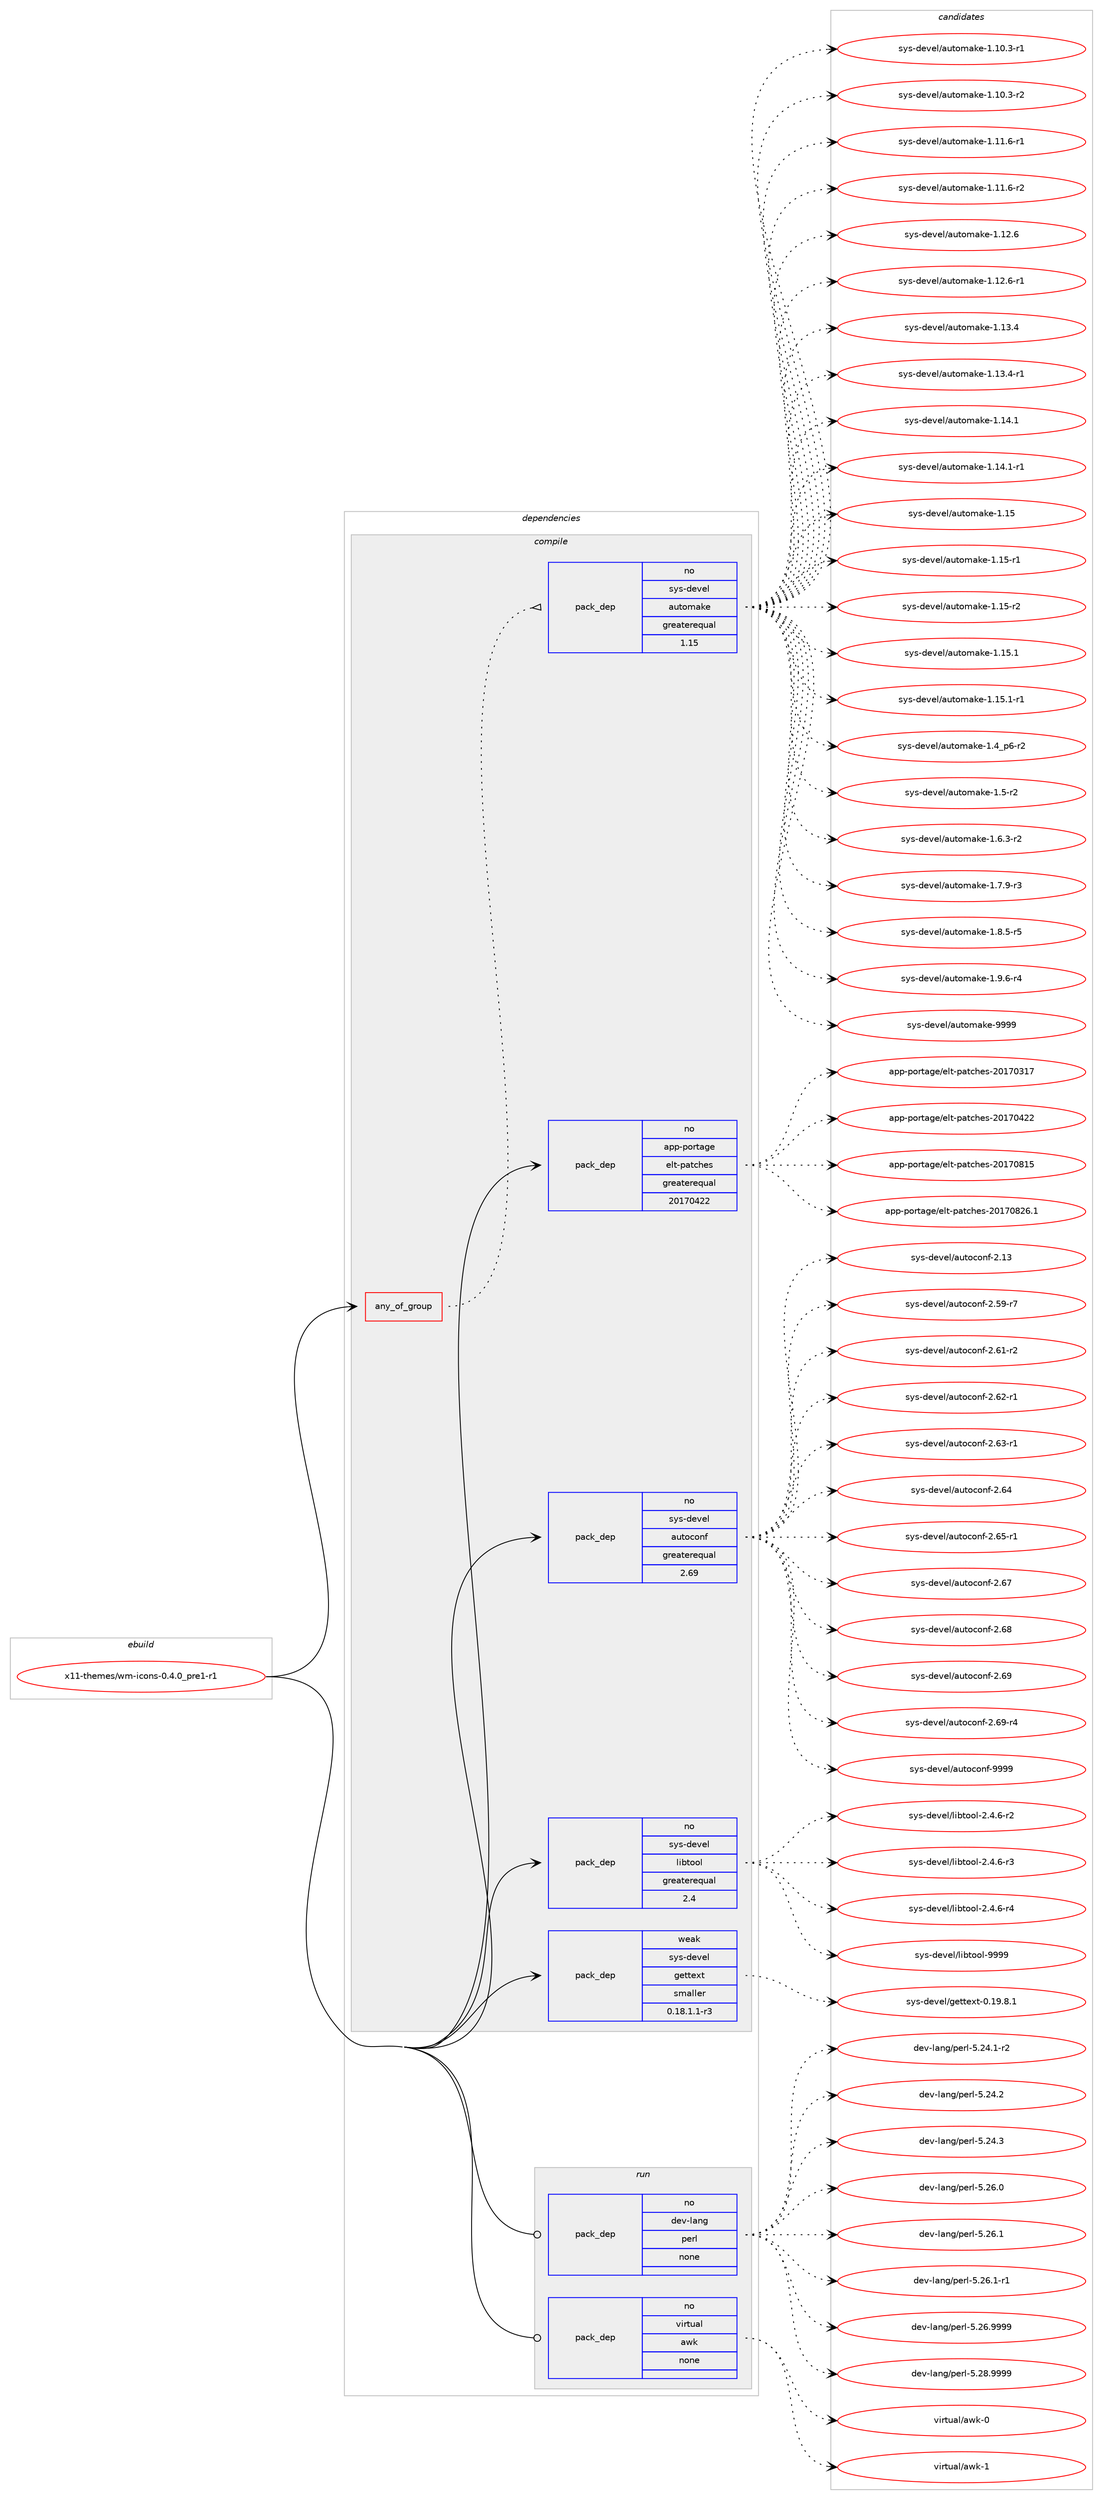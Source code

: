 digraph prolog {

# *************
# Graph options
# *************

newrank=true;
concentrate=true;
compound=true;
graph [rankdir=LR,fontname=Helvetica,fontsize=10,ranksep=1.5];#, ranksep=2.5, nodesep=0.2];
edge  [arrowhead=vee];
node  [fontname=Helvetica,fontsize=10];

# **********
# The ebuild
# **********

subgraph cluster_leftcol {
color=gray;
rank=same;
label=<<i>ebuild</i>>;
id [label="x11-themes/wm-icons-0.4.0_pre1-r1", color=red, width=4, href="../x11-themes/wm-icons-0.4.0_pre1-r1.svg"];
}

# ****************
# The dependencies
# ****************

subgraph cluster_midcol {
color=gray;
label=<<i>dependencies</i>>;
subgraph cluster_compile {
fillcolor="#eeeeee";
style=filled;
label=<<i>compile</i>>;
subgraph any9750 {
dependency530956 [label=<<TABLE BORDER="0" CELLBORDER="1" CELLSPACING="0" CELLPADDING="4"><TR><TD CELLPADDING="10">any_of_group</TD></TR></TABLE>>, shape=none, color=red];subgraph pack396930 {
dependency530957 [label=<<TABLE BORDER="0" CELLBORDER="1" CELLSPACING="0" CELLPADDING="4" WIDTH="220"><TR><TD ROWSPAN="6" CELLPADDING="30">pack_dep</TD></TR><TR><TD WIDTH="110">no</TD></TR><TR><TD>sys-devel</TD></TR><TR><TD>automake</TD></TR><TR><TD>greaterequal</TD></TR><TR><TD>1.15</TD></TR></TABLE>>, shape=none, color=blue];
}
dependency530956:e -> dependency530957:w [weight=20,style="dotted",arrowhead="oinv"];
}
id:e -> dependency530956:w [weight=20,style="solid",arrowhead="vee"];
subgraph pack396931 {
dependency530958 [label=<<TABLE BORDER="0" CELLBORDER="1" CELLSPACING="0" CELLPADDING="4" WIDTH="220"><TR><TD ROWSPAN="6" CELLPADDING="30">pack_dep</TD></TR><TR><TD WIDTH="110">no</TD></TR><TR><TD>app-portage</TD></TR><TR><TD>elt-patches</TD></TR><TR><TD>greaterequal</TD></TR><TR><TD>20170422</TD></TR></TABLE>>, shape=none, color=blue];
}
id:e -> dependency530958:w [weight=20,style="solid",arrowhead="vee"];
subgraph pack396932 {
dependency530959 [label=<<TABLE BORDER="0" CELLBORDER="1" CELLSPACING="0" CELLPADDING="4" WIDTH="220"><TR><TD ROWSPAN="6" CELLPADDING="30">pack_dep</TD></TR><TR><TD WIDTH="110">no</TD></TR><TR><TD>sys-devel</TD></TR><TR><TD>autoconf</TD></TR><TR><TD>greaterequal</TD></TR><TR><TD>2.69</TD></TR></TABLE>>, shape=none, color=blue];
}
id:e -> dependency530959:w [weight=20,style="solid",arrowhead="vee"];
subgraph pack396933 {
dependency530960 [label=<<TABLE BORDER="0" CELLBORDER="1" CELLSPACING="0" CELLPADDING="4" WIDTH="220"><TR><TD ROWSPAN="6" CELLPADDING="30">pack_dep</TD></TR><TR><TD WIDTH="110">no</TD></TR><TR><TD>sys-devel</TD></TR><TR><TD>libtool</TD></TR><TR><TD>greaterequal</TD></TR><TR><TD>2.4</TD></TR></TABLE>>, shape=none, color=blue];
}
id:e -> dependency530960:w [weight=20,style="solid",arrowhead="vee"];
subgraph pack396934 {
dependency530961 [label=<<TABLE BORDER="0" CELLBORDER="1" CELLSPACING="0" CELLPADDING="4" WIDTH="220"><TR><TD ROWSPAN="6" CELLPADDING="30">pack_dep</TD></TR><TR><TD WIDTH="110">weak</TD></TR><TR><TD>sys-devel</TD></TR><TR><TD>gettext</TD></TR><TR><TD>smaller</TD></TR><TR><TD>0.18.1.1-r3</TD></TR></TABLE>>, shape=none, color=blue];
}
id:e -> dependency530961:w [weight=20,style="solid",arrowhead="vee"];
}
subgraph cluster_compileandrun {
fillcolor="#eeeeee";
style=filled;
label=<<i>compile and run</i>>;
}
subgraph cluster_run {
fillcolor="#eeeeee";
style=filled;
label=<<i>run</i>>;
subgraph pack396935 {
dependency530962 [label=<<TABLE BORDER="0" CELLBORDER="1" CELLSPACING="0" CELLPADDING="4" WIDTH="220"><TR><TD ROWSPAN="6" CELLPADDING="30">pack_dep</TD></TR><TR><TD WIDTH="110">no</TD></TR><TR><TD>dev-lang</TD></TR><TR><TD>perl</TD></TR><TR><TD>none</TD></TR><TR><TD></TD></TR></TABLE>>, shape=none, color=blue];
}
id:e -> dependency530962:w [weight=20,style="solid",arrowhead="odot"];
subgraph pack396936 {
dependency530963 [label=<<TABLE BORDER="0" CELLBORDER="1" CELLSPACING="0" CELLPADDING="4" WIDTH="220"><TR><TD ROWSPAN="6" CELLPADDING="30">pack_dep</TD></TR><TR><TD WIDTH="110">no</TD></TR><TR><TD>virtual</TD></TR><TR><TD>awk</TD></TR><TR><TD>none</TD></TR><TR><TD></TD></TR></TABLE>>, shape=none, color=blue];
}
id:e -> dependency530963:w [weight=20,style="solid",arrowhead="odot"];
}
}

# **************
# The candidates
# **************

subgraph cluster_choices {
rank=same;
color=gray;
label=<<i>candidates</i>>;

subgraph choice396930 {
color=black;
nodesep=1;
choice11512111545100101118101108479711711611110997107101454946494846514511449 [label="sys-devel/automake-1.10.3-r1", color=red, width=4,href="../sys-devel/automake-1.10.3-r1.svg"];
choice11512111545100101118101108479711711611110997107101454946494846514511450 [label="sys-devel/automake-1.10.3-r2", color=red, width=4,href="../sys-devel/automake-1.10.3-r2.svg"];
choice11512111545100101118101108479711711611110997107101454946494946544511449 [label="sys-devel/automake-1.11.6-r1", color=red, width=4,href="../sys-devel/automake-1.11.6-r1.svg"];
choice11512111545100101118101108479711711611110997107101454946494946544511450 [label="sys-devel/automake-1.11.6-r2", color=red, width=4,href="../sys-devel/automake-1.11.6-r2.svg"];
choice1151211154510010111810110847971171161111099710710145494649504654 [label="sys-devel/automake-1.12.6", color=red, width=4,href="../sys-devel/automake-1.12.6.svg"];
choice11512111545100101118101108479711711611110997107101454946495046544511449 [label="sys-devel/automake-1.12.6-r1", color=red, width=4,href="../sys-devel/automake-1.12.6-r1.svg"];
choice1151211154510010111810110847971171161111099710710145494649514652 [label="sys-devel/automake-1.13.4", color=red, width=4,href="../sys-devel/automake-1.13.4.svg"];
choice11512111545100101118101108479711711611110997107101454946495146524511449 [label="sys-devel/automake-1.13.4-r1", color=red, width=4,href="../sys-devel/automake-1.13.4-r1.svg"];
choice1151211154510010111810110847971171161111099710710145494649524649 [label="sys-devel/automake-1.14.1", color=red, width=4,href="../sys-devel/automake-1.14.1.svg"];
choice11512111545100101118101108479711711611110997107101454946495246494511449 [label="sys-devel/automake-1.14.1-r1", color=red, width=4,href="../sys-devel/automake-1.14.1-r1.svg"];
choice115121115451001011181011084797117116111109971071014549464953 [label="sys-devel/automake-1.15", color=red, width=4,href="../sys-devel/automake-1.15.svg"];
choice1151211154510010111810110847971171161111099710710145494649534511449 [label="sys-devel/automake-1.15-r1", color=red, width=4,href="../sys-devel/automake-1.15-r1.svg"];
choice1151211154510010111810110847971171161111099710710145494649534511450 [label="sys-devel/automake-1.15-r2", color=red, width=4,href="../sys-devel/automake-1.15-r2.svg"];
choice1151211154510010111810110847971171161111099710710145494649534649 [label="sys-devel/automake-1.15.1", color=red, width=4,href="../sys-devel/automake-1.15.1.svg"];
choice11512111545100101118101108479711711611110997107101454946495346494511449 [label="sys-devel/automake-1.15.1-r1", color=red, width=4,href="../sys-devel/automake-1.15.1-r1.svg"];
choice115121115451001011181011084797117116111109971071014549465295112544511450 [label="sys-devel/automake-1.4_p6-r2", color=red, width=4,href="../sys-devel/automake-1.4_p6-r2.svg"];
choice11512111545100101118101108479711711611110997107101454946534511450 [label="sys-devel/automake-1.5-r2", color=red, width=4,href="../sys-devel/automake-1.5-r2.svg"];
choice115121115451001011181011084797117116111109971071014549465446514511450 [label="sys-devel/automake-1.6.3-r2", color=red, width=4,href="../sys-devel/automake-1.6.3-r2.svg"];
choice115121115451001011181011084797117116111109971071014549465546574511451 [label="sys-devel/automake-1.7.9-r3", color=red, width=4,href="../sys-devel/automake-1.7.9-r3.svg"];
choice115121115451001011181011084797117116111109971071014549465646534511453 [label="sys-devel/automake-1.8.5-r5", color=red, width=4,href="../sys-devel/automake-1.8.5-r5.svg"];
choice115121115451001011181011084797117116111109971071014549465746544511452 [label="sys-devel/automake-1.9.6-r4", color=red, width=4,href="../sys-devel/automake-1.9.6-r4.svg"];
choice115121115451001011181011084797117116111109971071014557575757 [label="sys-devel/automake-9999", color=red, width=4,href="../sys-devel/automake-9999.svg"];
dependency530957:e -> choice11512111545100101118101108479711711611110997107101454946494846514511449:w [style=dotted,weight="100"];
dependency530957:e -> choice11512111545100101118101108479711711611110997107101454946494846514511450:w [style=dotted,weight="100"];
dependency530957:e -> choice11512111545100101118101108479711711611110997107101454946494946544511449:w [style=dotted,weight="100"];
dependency530957:e -> choice11512111545100101118101108479711711611110997107101454946494946544511450:w [style=dotted,weight="100"];
dependency530957:e -> choice1151211154510010111810110847971171161111099710710145494649504654:w [style=dotted,weight="100"];
dependency530957:e -> choice11512111545100101118101108479711711611110997107101454946495046544511449:w [style=dotted,weight="100"];
dependency530957:e -> choice1151211154510010111810110847971171161111099710710145494649514652:w [style=dotted,weight="100"];
dependency530957:e -> choice11512111545100101118101108479711711611110997107101454946495146524511449:w [style=dotted,weight="100"];
dependency530957:e -> choice1151211154510010111810110847971171161111099710710145494649524649:w [style=dotted,weight="100"];
dependency530957:e -> choice11512111545100101118101108479711711611110997107101454946495246494511449:w [style=dotted,weight="100"];
dependency530957:e -> choice115121115451001011181011084797117116111109971071014549464953:w [style=dotted,weight="100"];
dependency530957:e -> choice1151211154510010111810110847971171161111099710710145494649534511449:w [style=dotted,weight="100"];
dependency530957:e -> choice1151211154510010111810110847971171161111099710710145494649534511450:w [style=dotted,weight="100"];
dependency530957:e -> choice1151211154510010111810110847971171161111099710710145494649534649:w [style=dotted,weight="100"];
dependency530957:e -> choice11512111545100101118101108479711711611110997107101454946495346494511449:w [style=dotted,weight="100"];
dependency530957:e -> choice115121115451001011181011084797117116111109971071014549465295112544511450:w [style=dotted,weight="100"];
dependency530957:e -> choice11512111545100101118101108479711711611110997107101454946534511450:w [style=dotted,weight="100"];
dependency530957:e -> choice115121115451001011181011084797117116111109971071014549465446514511450:w [style=dotted,weight="100"];
dependency530957:e -> choice115121115451001011181011084797117116111109971071014549465546574511451:w [style=dotted,weight="100"];
dependency530957:e -> choice115121115451001011181011084797117116111109971071014549465646534511453:w [style=dotted,weight="100"];
dependency530957:e -> choice115121115451001011181011084797117116111109971071014549465746544511452:w [style=dotted,weight="100"];
dependency530957:e -> choice115121115451001011181011084797117116111109971071014557575757:w [style=dotted,weight="100"];
}
subgraph choice396931 {
color=black;
nodesep=1;
choice97112112451121111141169710310147101108116451129711699104101115455048495548514955 [label="app-portage/elt-patches-20170317", color=red, width=4,href="../app-portage/elt-patches-20170317.svg"];
choice97112112451121111141169710310147101108116451129711699104101115455048495548525050 [label="app-portage/elt-patches-20170422", color=red, width=4,href="../app-portage/elt-patches-20170422.svg"];
choice97112112451121111141169710310147101108116451129711699104101115455048495548564953 [label="app-portage/elt-patches-20170815", color=red, width=4,href="../app-portage/elt-patches-20170815.svg"];
choice971121124511211111411697103101471011081164511297116991041011154550484955485650544649 [label="app-portage/elt-patches-20170826.1", color=red, width=4,href="../app-portage/elt-patches-20170826.1.svg"];
dependency530958:e -> choice97112112451121111141169710310147101108116451129711699104101115455048495548514955:w [style=dotted,weight="100"];
dependency530958:e -> choice97112112451121111141169710310147101108116451129711699104101115455048495548525050:w [style=dotted,weight="100"];
dependency530958:e -> choice97112112451121111141169710310147101108116451129711699104101115455048495548564953:w [style=dotted,weight="100"];
dependency530958:e -> choice971121124511211111411697103101471011081164511297116991041011154550484955485650544649:w [style=dotted,weight="100"];
}
subgraph choice396932 {
color=black;
nodesep=1;
choice115121115451001011181011084797117116111991111101024550464951 [label="sys-devel/autoconf-2.13", color=red, width=4,href="../sys-devel/autoconf-2.13.svg"];
choice1151211154510010111810110847971171161119911111010245504653574511455 [label="sys-devel/autoconf-2.59-r7", color=red, width=4,href="../sys-devel/autoconf-2.59-r7.svg"];
choice1151211154510010111810110847971171161119911111010245504654494511450 [label="sys-devel/autoconf-2.61-r2", color=red, width=4,href="../sys-devel/autoconf-2.61-r2.svg"];
choice1151211154510010111810110847971171161119911111010245504654504511449 [label="sys-devel/autoconf-2.62-r1", color=red, width=4,href="../sys-devel/autoconf-2.62-r1.svg"];
choice1151211154510010111810110847971171161119911111010245504654514511449 [label="sys-devel/autoconf-2.63-r1", color=red, width=4,href="../sys-devel/autoconf-2.63-r1.svg"];
choice115121115451001011181011084797117116111991111101024550465452 [label="sys-devel/autoconf-2.64", color=red, width=4,href="../sys-devel/autoconf-2.64.svg"];
choice1151211154510010111810110847971171161119911111010245504654534511449 [label="sys-devel/autoconf-2.65-r1", color=red, width=4,href="../sys-devel/autoconf-2.65-r1.svg"];
choice115121115451001011181011084797117116111991111101024550465455 [label="sys-devel/autoconf-2.67", color=red, width=4,href="../sys-devel/autoconf-2.67.svg"];
choice115121115451001011181011084797117116111991111101024550465456 [label="sys-devel/autoconf-2.68", color=red, width=4,href="../sys-devel/autoconf-2.68.svg"];
choice115121115451001011181011084797117116111991111101024550465457 [label="sys-devel/autoconf-2.69", color=red, width=4,href="../sys-devel/autoconf-2.69.svg"];
choice1151211154510010111810110847971171161119911111010245504654574511452 [label="sys-devel/autoconf-2.69-r4", color=red, width=4,href="../sys-devel/autoconf-2.69-r4.svg"];
choice115121115451001011181011084797117116111991111101024557575757 [label="sys-devel/autoconf-9999", color=red, width=4,href="../sys-devel/autoconf-9999.svg"];
dependency530959:e -> choice115121115451001011181011084797117116111991111101024550464951:w [style=dotted,weight="100"];
dependency530959:e -> choice1151211154510010111810110847971171161119911111010245504653574511455:w [style=dotted,weight="100"];
dependency530959:e -> choice1151211154510010111810110847971171161119911111010245504654494511450:w [style=dotted,weight="100"];
dependency530959:e -> choice1151211154510010111810110847971171161119911111010245504654504511449:w [style=dotted,weight="100"];
dependency530959:e -> choice1151211154510010111810110847971171161119911111010245504654514511449:w [style=dotted,weight="100"];
dependency530959:e -> choice115121115451001011181011084797117116111991111101024550465452:w [style=dotted,weight="100"];
dependency530959:e -> choice1151211154510010111810110847971171161119911111010245504654534511449:w [style=dotted,weight="100"];
dependency530959:e -> choice115121115451001011181011084797117116111991111101024550465455:w [style=dotted,weight="100"];
dependency530959:e -> choice115121115451001011181011084797117116111991111101024550465456:w [style=dotted,weight="100"];
dependency530959:e -> choice115121115451001011181011084797117116111991111101024550465457:w [style=dotted,weight="100"];
dependency530959:e -> choice1151211154510010111810110847971171161119911111010245504654574511452:w [style=dotted,weight="100"];
dependency530959:e -> choice115121115451001011181011084797117116111991111101024557575757:w [style=dotted,weight="100"];
}
subgraph choice396933 {
color=black;
nodesep=1;
choice1151211154510010111810110847108105981161111111084550465246544511450 [label="sys-devel/libtool-2.4.6-r2", color=red, width=4,href="../sys-devel/libtool-2.4.6-r2.svg"];
choice1151211154510010111810110847108105981161111111084550465246544511451 [label="sys-devel/libtool-2.4.6-r3", color=red, width=4,href="../sys-devel/libtool-2.4.6-r3.svg"];
choice1151211154510010111810110847108105981161111111084550465246544511452 [label="sys-devel/libtool-2.4.6-r4", color=red, width=4,href="../sys-devel/libtool-2.4.6-r4.svg"];
choice1151211154510010111810110847108105981161111111084557575757 [label="sys-devel/libtool-9999", color=red, width=4,href="../sys-devel/libtool-9999.svg"];
dependency530960:e -> choice1151211154510010111810110847108105981161111111084550465246544511450:w [style=dotted,weight="100"];
dependency530960:e -> choice1151211154510010111810110847108105981161111111084550465246544511451:w [style=dotted,weight="100"];
dependency530960:e -> choice1151211154510010111810110847108105981161111111084550465246544511452:w [style=dotted,weight="100"];
dependency530960:e -> choice1151211154510010111810110847108105981161111111084557575757:w [style=dotted,weight="100"];
}
subgraph choice396934 {
color=black;
nodesep=1;
choice1151211154510010111810110847103101116116101120116454846495746564649 [label="sys-devel/gettext-0.19.8.1", color=red, width=4,href="../sys-devel/gettext-0.19.8.1.svg"];
dependency530961:e -> choice1151211154510010111810110847103101116116101120116454846495746564649:w [style=dotted,weight="100"];
}
subgraph choice396935 {
color=black;
nodesep=1;
choice100101118451089711010347112101114108455346505246494511450 [label="dev-lang/perl-5.24.1-r2", color=red, width=4,href="../dev-lang/perl-5.24.1-r2.svg"];
choice10010111845108971101034711210111410845534650524650 [label="dev-lang/perl-5.24.2", color=red, width=4,href="../dev-lang/perl-5.24.2.svg"];
choice10010111845108971101034711210111410845534650524651 [label="dev-lang/perl-5.24.3", color=red, width=4,href="../dev-lang/perl-5.24.3.svg"];
choice10010111845108971101034711210111410845534650544648 [label="dev-lang/perl-5.26.0", color=red, width=4,href="../dev-lang/perl-5.26.0.svg"];
choice10010111845108971101034711210111410845534650544649 [label="dev-lang/perl-5.26.1", color=red, width=4,href="../dev-lang/perl-5.26.1.svg"];
choice100101118451089711010347112101114108455346505446494511449 [label="dev-lang/perl-5.26.1-r1", color=red, width=4,href="../dev-lang/perl-5.26.1-r1.svg"];
choice10010111845108971101034711210111410845534650544657575757 [label="dev-lang/perl-5.26.9999", color=red, width=4,href="../dev-lang/perl-5.26.9999.svg"];
choice10010111845108971101034711210111410845534650564657575757 [label="dev-lang/perl-5.28.9999", color=red, width=4,href="../dev-lang/perl-5.28.9999.svg"];
dependency530962:e -> choice100101118451089711010347112101114108455346505246494511450:w [style=dotted,weight="100"];
dependency530962:e -> choice10010111845108971101034711210111410845534650524650:w [style=dotted,weight="100"];
dependency530962:e -> choice10010111845108971101034711210111410845534650524651:w [style=dotted,weight="100"];
dependency530962:e -> choice10010111845108971101034711210111410845534650544648:w [style=dotted,weight="100"];
dependency530962:e -> choice10010111845108971101034711210111410845534650544649:w [style=dotted,weight="100"];
dependency530962:e -> choice100101118451089711010347112101114108455346505446494511449:w [style=dotted,weight="100"];
dependency530962:e -> choice10010111845108971101034711210111410845534650544657575757:w [style=dotted,weight="100"];
dependency530962:e -> choice10010111845108971101034711210111410845534650564657575757:w [style=dotted,weight="100"];
}
subgraph choice396936 {
color=black;
nodesep=1;
choice1181051141161179710847971191074548 [label="virtual/awk-0", color=red, width=4,href="../virtual/awk-0.svg"];
choice1181051141161179710847971191074549 [label="virtual/awk-1", color=red, width=4,href="../virtual/awk-1.svg"];
dependency530963:e -> choice1181051141161179710847971191074548:w [style=dotted,weight="100"];
dependency530963:e -> choice1181051141161179710847971191074549:w [style=dotted,weight="100"];
}
}

}
